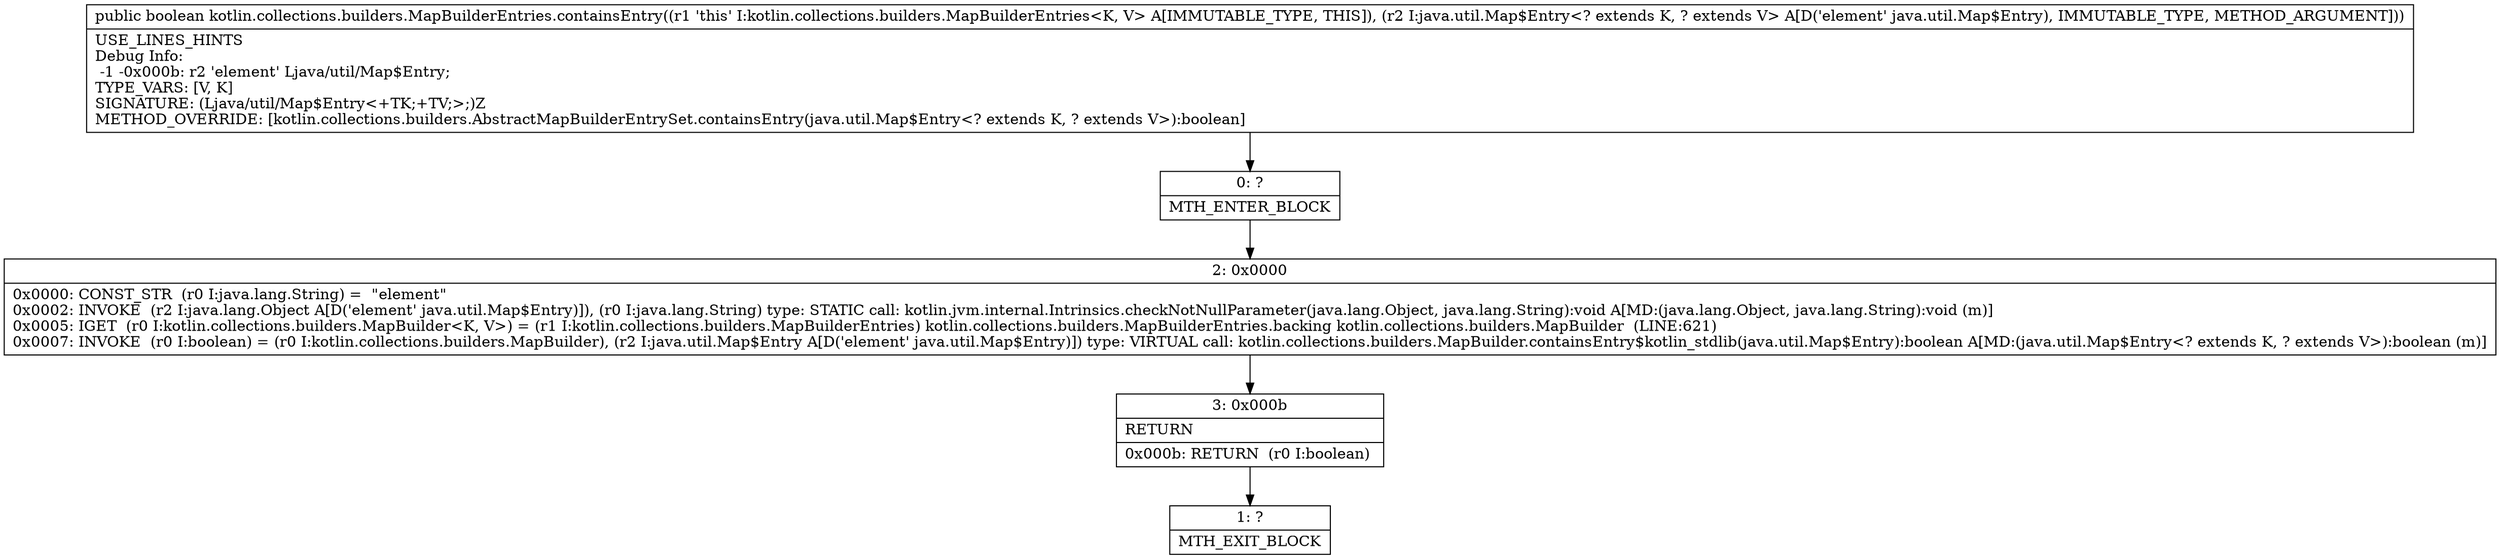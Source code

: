digraph "CFG forkotlin.collections.builders.MapBuilderEntries.containsEntry(Ljava\/util\/Map$Entry;)Z" {
Node_0 [shape=record,label="{0\:\ ?|MTH_ENTER_BLOCK\l}"];
Node_2 [shape=record,label="{2\:\ 0x0000|0x0000: CONST_STR  (r0 I:java.lang.String) =  \"element\" \l0x0002: INVOKE  (r2 I:java.lang.Object A[D('element' java.util.Map$Entry)]), (r0 I:java.lang.String) type: STATIC call: kotlin.jvm.internal.Intrinsics.checkNotNullParameter(java.lang.Object, java.lang.String):void A[MD:(java.lang.Object, java.lang.String):void (m)]\l0x0005: IGET  (r0 I:kotlin.collections.builders.MapBuilder\<K, V\>) = (r1 I:kotlin.collections.builders.MapBuilderEntries) kotlin.collections.builders.MapBuilderEntries.backing kotlin.collections.builders.MapBuilder  (LINE:621)\l0x0007: INVOKE  (r0 I:boolean) = (r0 I:kotlin.collections.builders.MapBuilder), (r2 I:java.util.Map$Entry A[D('element' java.util.Map$Entry)]) type: VIRTUAL call: kotlin.collections.builders.MapBuilder.containsEntry$kotlin_stdlib(java.util.Map$Entry):boolean A[MD:(java.util.Map$Entry\<? extends K, ? extends V\>):boolean (m)]\l}"];
Node_3 [shape=record,label="{3\:\ 0x000b|RETURN\l|0x000b: RETURN  (r0 I:boolean) \l}"];
Node_1 [shape=record,label="{1\:\ ?|MTH_EXIT_BLOCK\l}"];
MethodNode[shape=record,label="{public boolean kotlin.collections.builders.MapBuilderEntries.containsEntry((r1 'this' I:kotlin.collections.builders.MapBuilderEntries\<K, V\> A[IMMUTABLE_TYPE, THIS]), (r2 I:java.util.Map$Entry\<? extends K, ? extends V\> A[D('element' java.util.Map$Entry), IMMUTABLE_TYPE, METHOD_ARGUMENT]))  | USE_LINES_HINTS\lDebug Info:\l  \-1 \-0x000b: r2 'element' Ljava\/util\/Map$Entry;\lTYPE_VARS: [V, K]\lSIGNATURE: (Ljava\/util\/Map$Entry\<+TK;+TV;\>;)Z\lMETHOD_OVERRIDE: [kotlin.collections.builders.AbstractMapBuilderEntrySet.containsEntry(java.util.Map$Entry\<? extends K, ? extends V\>):boolean]\l}"];
MethodNode -> Node_0;Node_0 -> Node_2;
Node_2 -> Node_3;
Node_3 -> Node_1;
}


